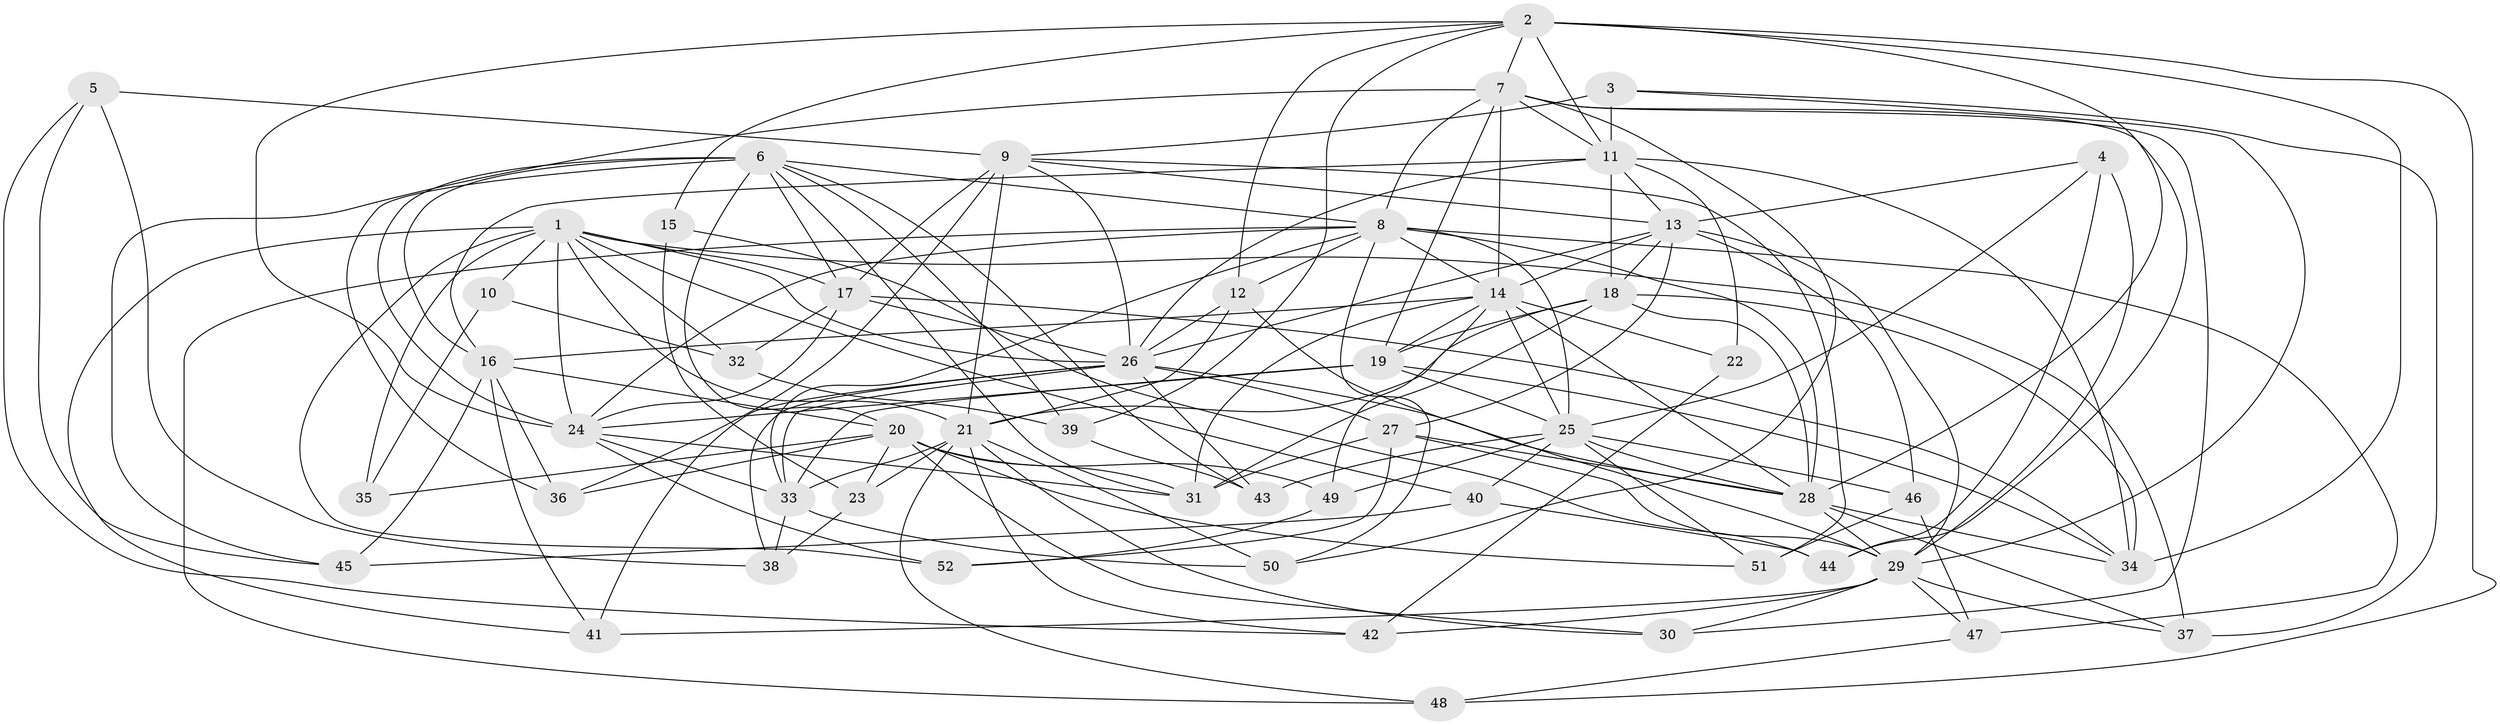 // original degree distribution, {4: 1.0}
// Generated by graph-tools (version 1.1) at 2025/53/03/04/25 22:53:38]
// undirected, 52 vertices, 159 edges
graph export_dot {
  node [color=gray90,style=filled];
  1;
  2;
  3;
  4;
  5;
  6;
  7;
  8;
  9;
  10;
  11;
  12;
  13;
  14;
  15;
  16;
  17;
  18;
  19;
  20;
  21;
  22;
  23;
  24;
  25;
  26;
  27;
  28;
  29;
  30;
  31;
  32;
  33;
  34;
  35;
  36;
  37;
  38;
  39;
  40;
  41;
  42;
  43;
  44;
  45;
  46;
  47;
  48;
  49;
  50;
  51;
  52;
  1 -- 10 [weight=2.0];
  1 -- 17 [weight=1.0];
  1 -- 21 [weight=1.0];
  1 -- 24 [weight=1.0];
  1 -- 26 [weight=1.0];
  1 -- 32 [weight=1.0];
  1 -- 35 [weight=1.0];
  1 -- 37 [weight=1.0];
  1 -- 40 [weight=1.0];
  1 -- 41 [weight=1.0];
  1 -- 52 [weight=1.0];
  2 -- 7 [weight=1.0];
  2 -- 11 [weight=1.0];
  2 -- 12 [weight=1.0];
  2 -- 15 [weight=2.0];
  2 -- 24 [weight=1.0];
  2 -- 28 [weight=2.0];
  2 -- 34 [weight=2.0];
  2 -- 39 [weight=1.0];
  2 -- 48 [weight=1.0];
  3 -- 9 [weight=2.0];
  3 -- 11 [weight=2.0];
  3 -- 29 [weight=1.0];
  3 -- 37 [weight=1.0];
  4 -- 13 [weight=1.0];
  4 -- 25 [weight=1.0];
  4 -- 29 [weight=1.0];
  4 -- 44 [weight=1.0];
  5 -- 9 [weight=1.0];
  5 -- 38 [weight=1.0];
  5 -- 42 [weight=1.0];
  5 -- 45 [weight=1.0];
  6 -- 8 [weight=1.0];
  6 -- 16 [weight=1.0];
  6 -- 17 [weight=1.0];
  6 -- 20 [weight=1.0];
  6 -- 24 [weight=1.0];
  6 -- 31 [weight=1.0];
  6 -- 36 [weight=2.0];
  6 -- 39 [weight=1.0];
  6 -- 43 [weight=1.0];
  7 -- 8 [weight=1.0];
  7 -- 11 [weight=1.0];
  7 -- 14 [weight=1.0];
  7 -- 19 [weight=2.0];
  7 -- 30 [weight=1.0];
  7 -- 44 [weight=1.0];
  7 -- 45 [weight=1.0];
  7 -- 50 [weight=1.0];
  8 -- 12 [weight=1.0];
  8 -- 14 [weight=2.0];
  8 -- 24 [weight=1.0];
  8 -- 25 [weight=1.0];
  8 -- 28 [weight=1.0];
  8 -- 33 [weight=1.0];
  8 -- 47 [weight=1.0];
  8 -- 48 [weight=1.0];
  8 -- 50 [weight=1.0];
  9 -- 13 [weight=1.0];
  9 -- 17 [weight=2.0];
  9 -- 21 [weight=2.0];
  9 -- 26 [weight=1.0];
  9 -- 36 [weight=2.0];
  9 -- 51 [weight=1.0];
  10 -- 32 [weight=1.0];
  10 -- 35 [weight=1.0];
  11 -- 13 [weight=1.0];
  11 -- 16 [weight=1.0];
  11 -- 18 [weight=2.0];
  11 -- 22 [weight=2.0];
  11 -- 26 [weight=1.0];
  11 -- 34 [weight=1.0];
  12 -- 21 [weight=2.0];
  12 -- 26 [weight=1.0];
  12 -- 29 [weight=1.0];
  13 -- 14 [weight=1.0];
  13 -- 18 [weight=1.0];
  13 -- 26 [weight=1.0];
  13 -- 27 [weight=1.0];
  13 -- 29 [weight=2.0];
  13 -- 46 [weight=1.0];
  14 -- 16 [weight=2.0];
  14 -- 19 [weight=1.0];
  14 -- 22 [weight=1.0];
  14 -- 25 [weight=1.0];
  14 -- 28 [weight=1.0];
  14 -- 31 [weight=1.0];
  14 -- 49 [weight=1.0];
  15 -- 23 [weight=1.0];
  15 -- 44 [weight=1.0];
  16 -- 20 [weight=1.0];
  16 -- 36 [weight=1.0];
  16 -- 41 [weight=1.0];
  16 -- 45 [weight=1.0];
  17 -- 24 [weight=1.0];
  17 -- 26 [weight=1.0];
  17 -- 32 [weight=1.0];
  17 -- 34 [weight=1.0];
  18 -- 19 [weight=1.0];
  18 -- 21 [weight=1.0];
  18 -- 28 [weight=1.0];
  18 -- 31 [weight=1.0];
  18 -- 34 [weight=1.0];
  19 -- 24 [weight=1.0];
  19 -- 25 [weight=1.0];
  19 -- 33 [weight=1.0];
  19 -- 34 [weight=1.0];
  20 -- 23 [weight=1.0];
  20 -- 30 [weight=1.0];
  20 -- 31 [weight=1.0];
  20 -- 35 [weight=2.0];
  20 -- 36 [weight=1.0];
  20 -- 49 [weight=1.0];
  20 -- 51 [weight=1.0];
  21 -- 23 [weight=1.0];
  21 -- 30 [weight=1.0];
  21 -- 33 [weight=1.0];
  21 -- 42 [weight=1.0];
  21 -- 48 [weight=1.0];
  21 -- 50 [weight=1.0];
  22 -- 42 [weight=1.0];
  23 -- 38 [weight=1.0];
  24 -- 31 [weight=1.0];
  24 -- 33 [weight=2.0];
  24 -- 52 [weight=1.0];
  25 -- 28 [weight=1.0];
  25 -- 40 [weight=1.0];
  25 -- 43 [weight=1.0];
  25 -- 46 [weight=1.0];
  25 -- 49 [weight=1.0];
  25 -- 51 [weight=1.0];
  26 -- 27 [weight=1.0];
  26 -- 28 [weight=1.0];
  26 -- 33 [weight=1.0];
  26 -- 38 [weight=1.0];
  26 -- 41 [weight=1.0];
  26 -- 43 [weight=1.0];
  27 -- 28 [weight=1.0];
  27 -- 29 [weight=1.0];
  27 -- 31 [weight=1.0];
  27 -- 52 [weight=1.0];
  28 -- 29 [weight=1.0];
  28 -- 34 [weight=2.0];
  28 -- 37 [weight=1.0];
  29 -- 30 [weight=1.0];
  29 -- 37 [weight=1.0];
  29 -- 41 [weight=1.0];
  29 -- 42 [weight=1.0];
  29 -- 47 [weight=1.0];
  32 -- 39 [weight=1.0];
  33 -- 38 [weight=1.0];
  33 -- 50 [weight=1.0];
  39 -- 43 [weight=1.0];
  40 -- 44 [weight=1.0];
  40 -- 45 [weight=1.0];
  46 -- 47 [weight=1.0];
  46 -- 51 [weight=1.0];
  47 -- 48 [weight=1.0];
  49 -- 52 [weight=1.0];
}
